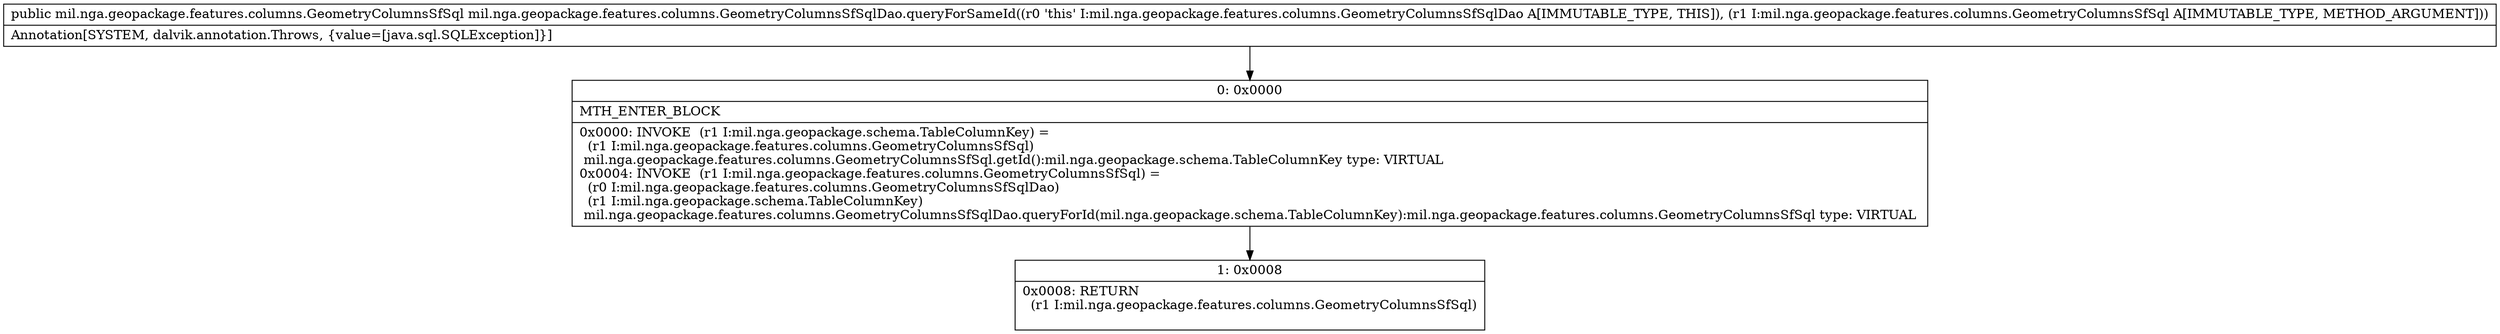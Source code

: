 digraph "CFG formil.nga.geopackage.features.columns.GeometryColumnsSfSqlDao.queryForSameId(Lmil\/nga\/geopackage\/features\/columns\/GeometryColumnsSfSql;)Lmil\/nga\/geopackage\/features\/columns\/GeometryColumnsSfSql;" {
Node_0 [shape=record,label="{0\:\ 0x0000|MTH_ENTER_BLOCK\l|0x0000: INVOKE  (r1 I:mil.nga.geopackage.schema.TableColumnKey) = \l  (r1 I:mil.nga.geopackage.features.columns.GeometryColumnsSfSql)\l mil.nga.geopackage.features.columns.GeometryColumnsSfSql.getId():mil.nga.geopackage.schema.TableColumnKey type: VIRTUAL \l0x0004: INVOKE  (r1 I:mil.nga.geopackage.features.columns.GeometryColumnsSfSql) = \l  (r0 I:mil.nga.geopackage.features.columns.GeometryColumnsSfSqlDao)\l  (r1 I:mil.nga.geopackage.schema.TableColumnKey)\l mil.nga.geopackage.features.columns.GeometryColumnsSfSqlDao.queryForId(mil.nga.geopackage.schema.TableColumnKey):mil.nga.geopackage.features.columns.GeometryColumnsSfSql type: VIRTUAL \l}"];
Node_1 [shape=record,label="{1\:\ 0x0008|0x0008: RETURN  \l  (r1 I:mil.nga.geopackage.features.columns.GeometryColumnsSfSql)\l \l}"];
MethodNode[shape=record,label="{public mil.nga.geopackage.features.columns.GeometryColumnsSfSql mil.nga.geopackage.features.columns.GeometryColumnsSfSqlDao.queryForSameId((r0 'this' I:mil.nga.geopackage.features.columns.GeometryColumnsSfSqlDao A[IMMUTABLE_TYPE, THIS]), (r1 I:mil.nga.geopackage.features.columns.GeometryColumnsSfSql A[IMMUTABLE_TYPE, METHOD_ARGUMENT]))  | Annotation[SYSTEM, dalvik.annotation.Throws, \{value=[java.sql.SQLException]\}]\l}"];
MethodNode -> Node_0;
Node_0 -> Node_1;
}

